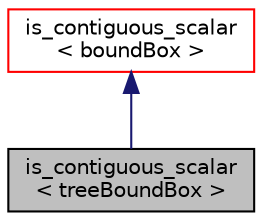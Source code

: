 digraph "is_contiguous_scalar&lt; treeBoundBox &gt;"
{
  bgcolor="transparent";
  edge [fontname="Helvetica",fontsize="10",labelfontname="Helvetica",labelfontsize="10"];
  node [fontname="Helvetica",fontsize="10",shape=record];
  Node1 [label="is_contiguous_scalar\l\< treeBoundBox \>",height=0.2,width=0.4,color="black", fillcolor="grey75", style="filled" fontcolor="black"];
  Node2 -> Node1 [dir="back",color="midnightblue",fontsize="10",style="solid",fontname="Helvetica"];
  Node2 [label="is_contiguous_scalar\l\< boundBox \>",height=0.2,width=0.4,color="red",URL="$structFoam_1_1is__contiguous__scalar_3_01boundBox_01_4.html",tooltip="Contiguous scalar data for boundBox. "];
}
